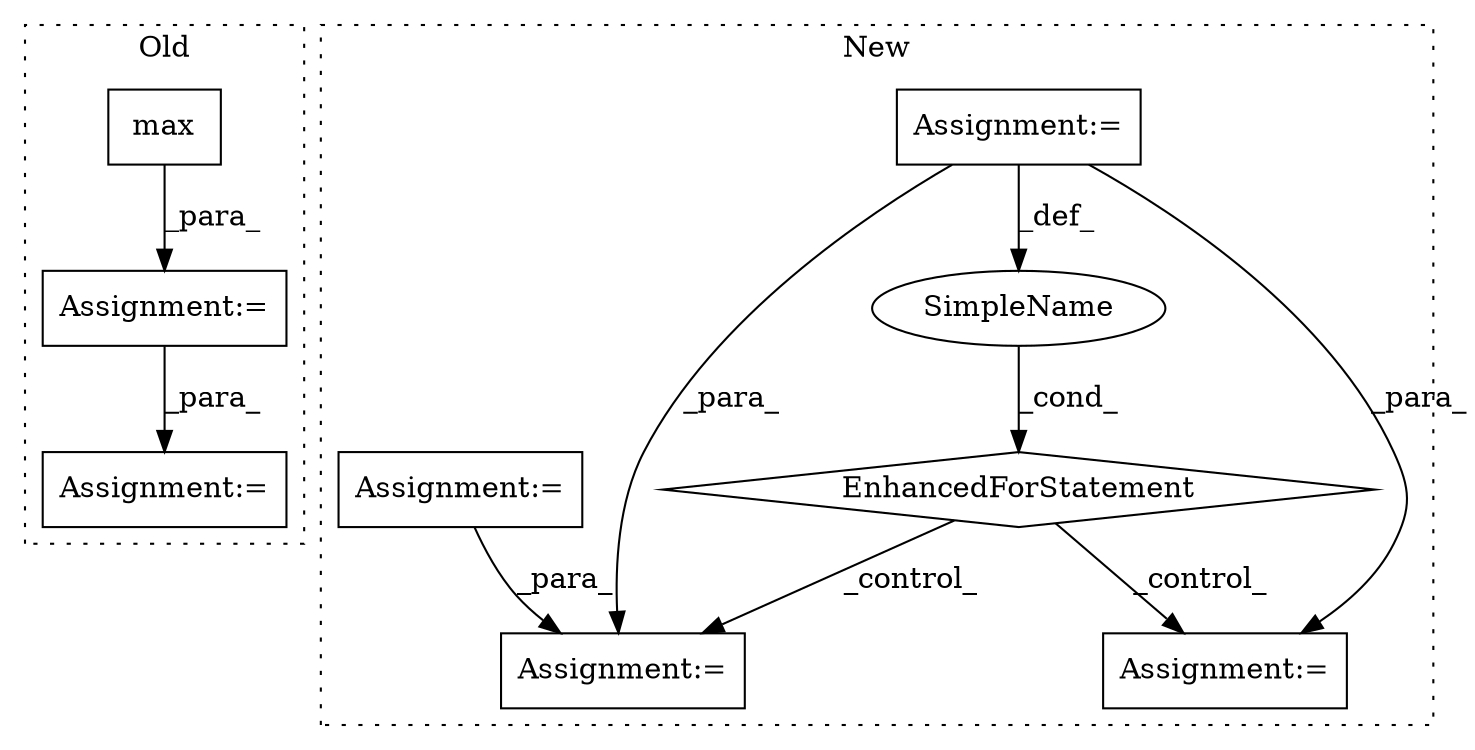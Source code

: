 digraph G {
subgraph cluster0 {
1 [label="max" a="32" s="2658,2663" l="4,1" shape="box"];
4 [label="Assignment:=" a="7" s="2644" l="1" shape="box"];
8 [label="Assignment:=" a="7" s="2678" l="1" shape="box"];
label = "Old";
style="dotted";
}
subgraph cluster1 {
2 [label="EnhancedForStatement" a="70" s="2416,2491" l="53,2" shape="diamond"];
3 [label="Assignment:=" a="7" s="2416,2491" l="53,2" shape="box"];
5 [label="Assignment:=" a="7" s="2795" l="2" shape="box"];
6 [label="SimpleName" a="42" s="2473" l="4" shape="ellipse"];
7 [label="Assignment:=" a="7" s="2179" l="13" shape="box"];
9 [label="Assignment:=" a="7" s="2862" l="2" shape="box"];
label = "New";
style="dotted";
}
1 -> 4 [label="_para_"];
2 -> 5 [label="_control_"];
2 -> 9 [label="_control_"];
3 -> 5 [label="_para_"];
3 -> 6 [label="_def_"];
3 -> 9 [label="_para_"];
4 -> 8 [label="_para_"];
6 -> 2 [label="_cond_"];
7 -> 5 [label="_para_"];
}